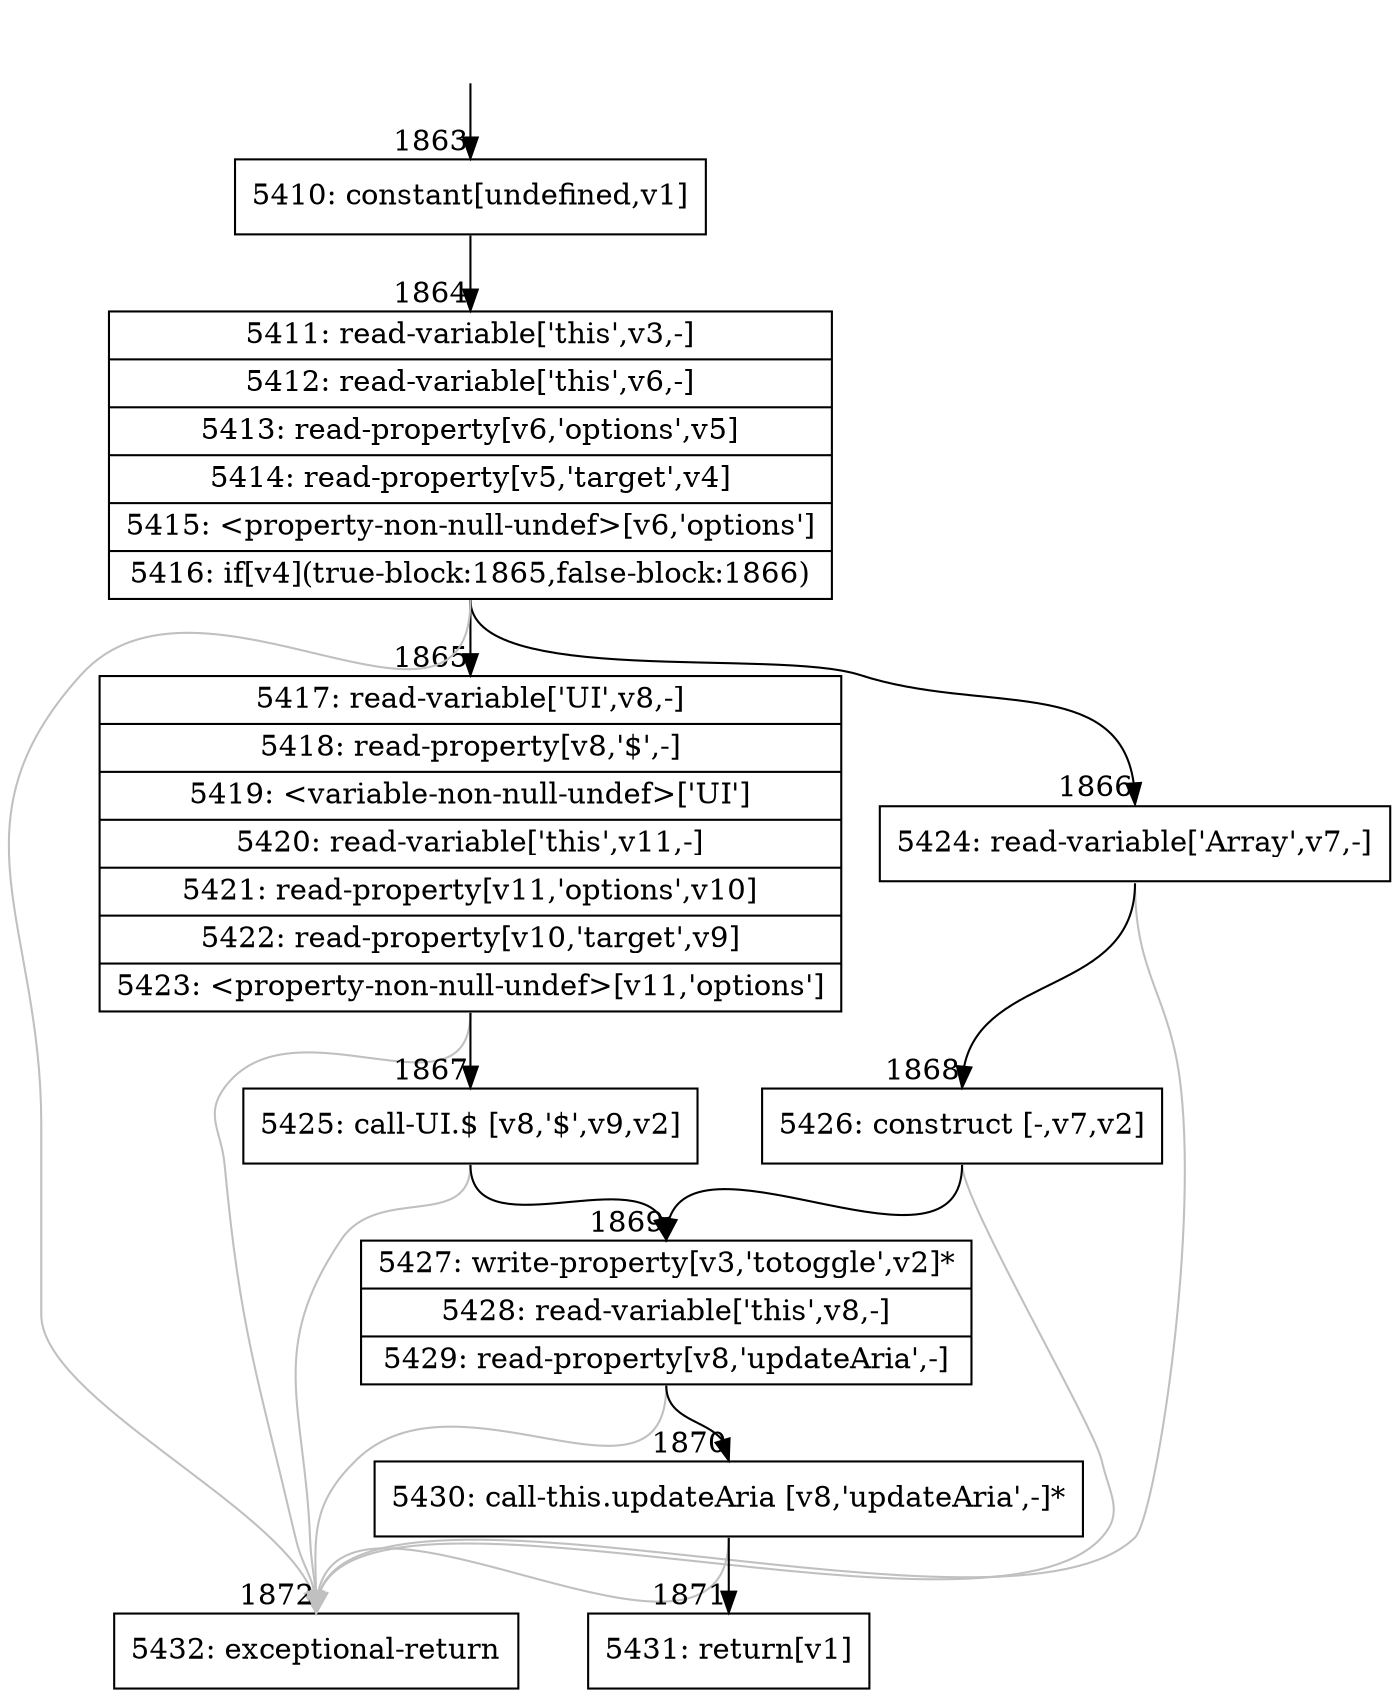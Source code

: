 digraph {
rankdir="TD"
BB_entry148[shape=none,label=""];
BB_entry148 -> BB1863 [tailport=s, headport=n, headlabel="    1863"]
BB1863 [shape=record label="{5410: constant[undefined,v1]}" ] 
BB1863 -> BB1864 [tailport=s, headport=n, headlabel="      1864"]
BB1864 [shape=record label="{5411: read-variable['this',v3,-]|5412: read-variable['this',v6,-]|5413: read-property[v6,'options',v5]|5414: read-property[v5,'target',v4]|5415: \<property-non-null-undef\>[v6,'options']|5416: if[v4](true-block:1865,false-block:1866)}" ] 
BB1864 -> BB1865 [tailport=s, headport=n, headlabel="      1865"]
BB1864 -> BB1866 [tailport=s, headport=n, headlabel="      1866"]
BB1864 -> BB1872 [tailport=s, headport=n, color=gray, headlabel="      1872"]
BB1865 [shape=record label="{5417: read-variable['UI',v8,-]|5418: read-property[v8,'$',-]|5419: \<variable-non-null-undef\>['UI']|5420: read-variable['this',v11,-]|5421: read-property[v11,'options',v10]|5422: read-property[v10,'target',v9]|5423: \<property-non-null-undef\>[v11,'options']}" ] 
BB1865 -> BB1867 [tailport=s, headport=n, headlabel="      1867"]
BB1865 -> BB1872 [tailport=s, headport=n, color=gray]
BB1866 [shape=record label="{5424: read-variable['Array',v7,-]}" ] 
BB1866 -> BB1868 [tailport=s, headport=n, headlabel="      1868"]
BB1866 -> BB1872 [tailport=s, headport=n, color=gray]
BB1867 [shape=record label="{5425: call-UI.$ [v8,'$',v9,v2]}" ] 
BB1867 -> BB1869 [tailport=s, headport=n, headlabel="      1869"]
BB1867 -> BB1872 [tailport=s, headport=n, color=gray]
BB1868 [shape=record label="{5426: construct [-,v7,v2]}" ] 
BB1868 -> BB1869 [tailport=s, headport=n]
BB1868 -> BB1872 [tailport=s, headport=n, color=gray]
BB1869 [shape=record label="{5427: write-property[v3,'totoggle',v2]*|5428: read-variable['this',v8,-]|5429: read-property[v8,'updateAria',-]}" ] 
BB1869 -> BB1870 [tailport=s, headport=n, headlabel="      1870"]
BB1869 -> BB1872 [tailport=s, headport=n, color=gray]
BB1870 [shape=record label="{5430: call-this.updateAria [v8,'updateAria',-]*}" ] 
BB1870 -> BB1871 [tailport=s, headport=n, headlabel="      1871"]
BB1870 -> BB1872 [tailport=s, headport=n, color=gray]
BB1871 [shape=record label="{5431: return[v1]}" ] 
BB1872 [shape=record label="{5432: exceptional-return}" ] 
//#$~ 1422
}
